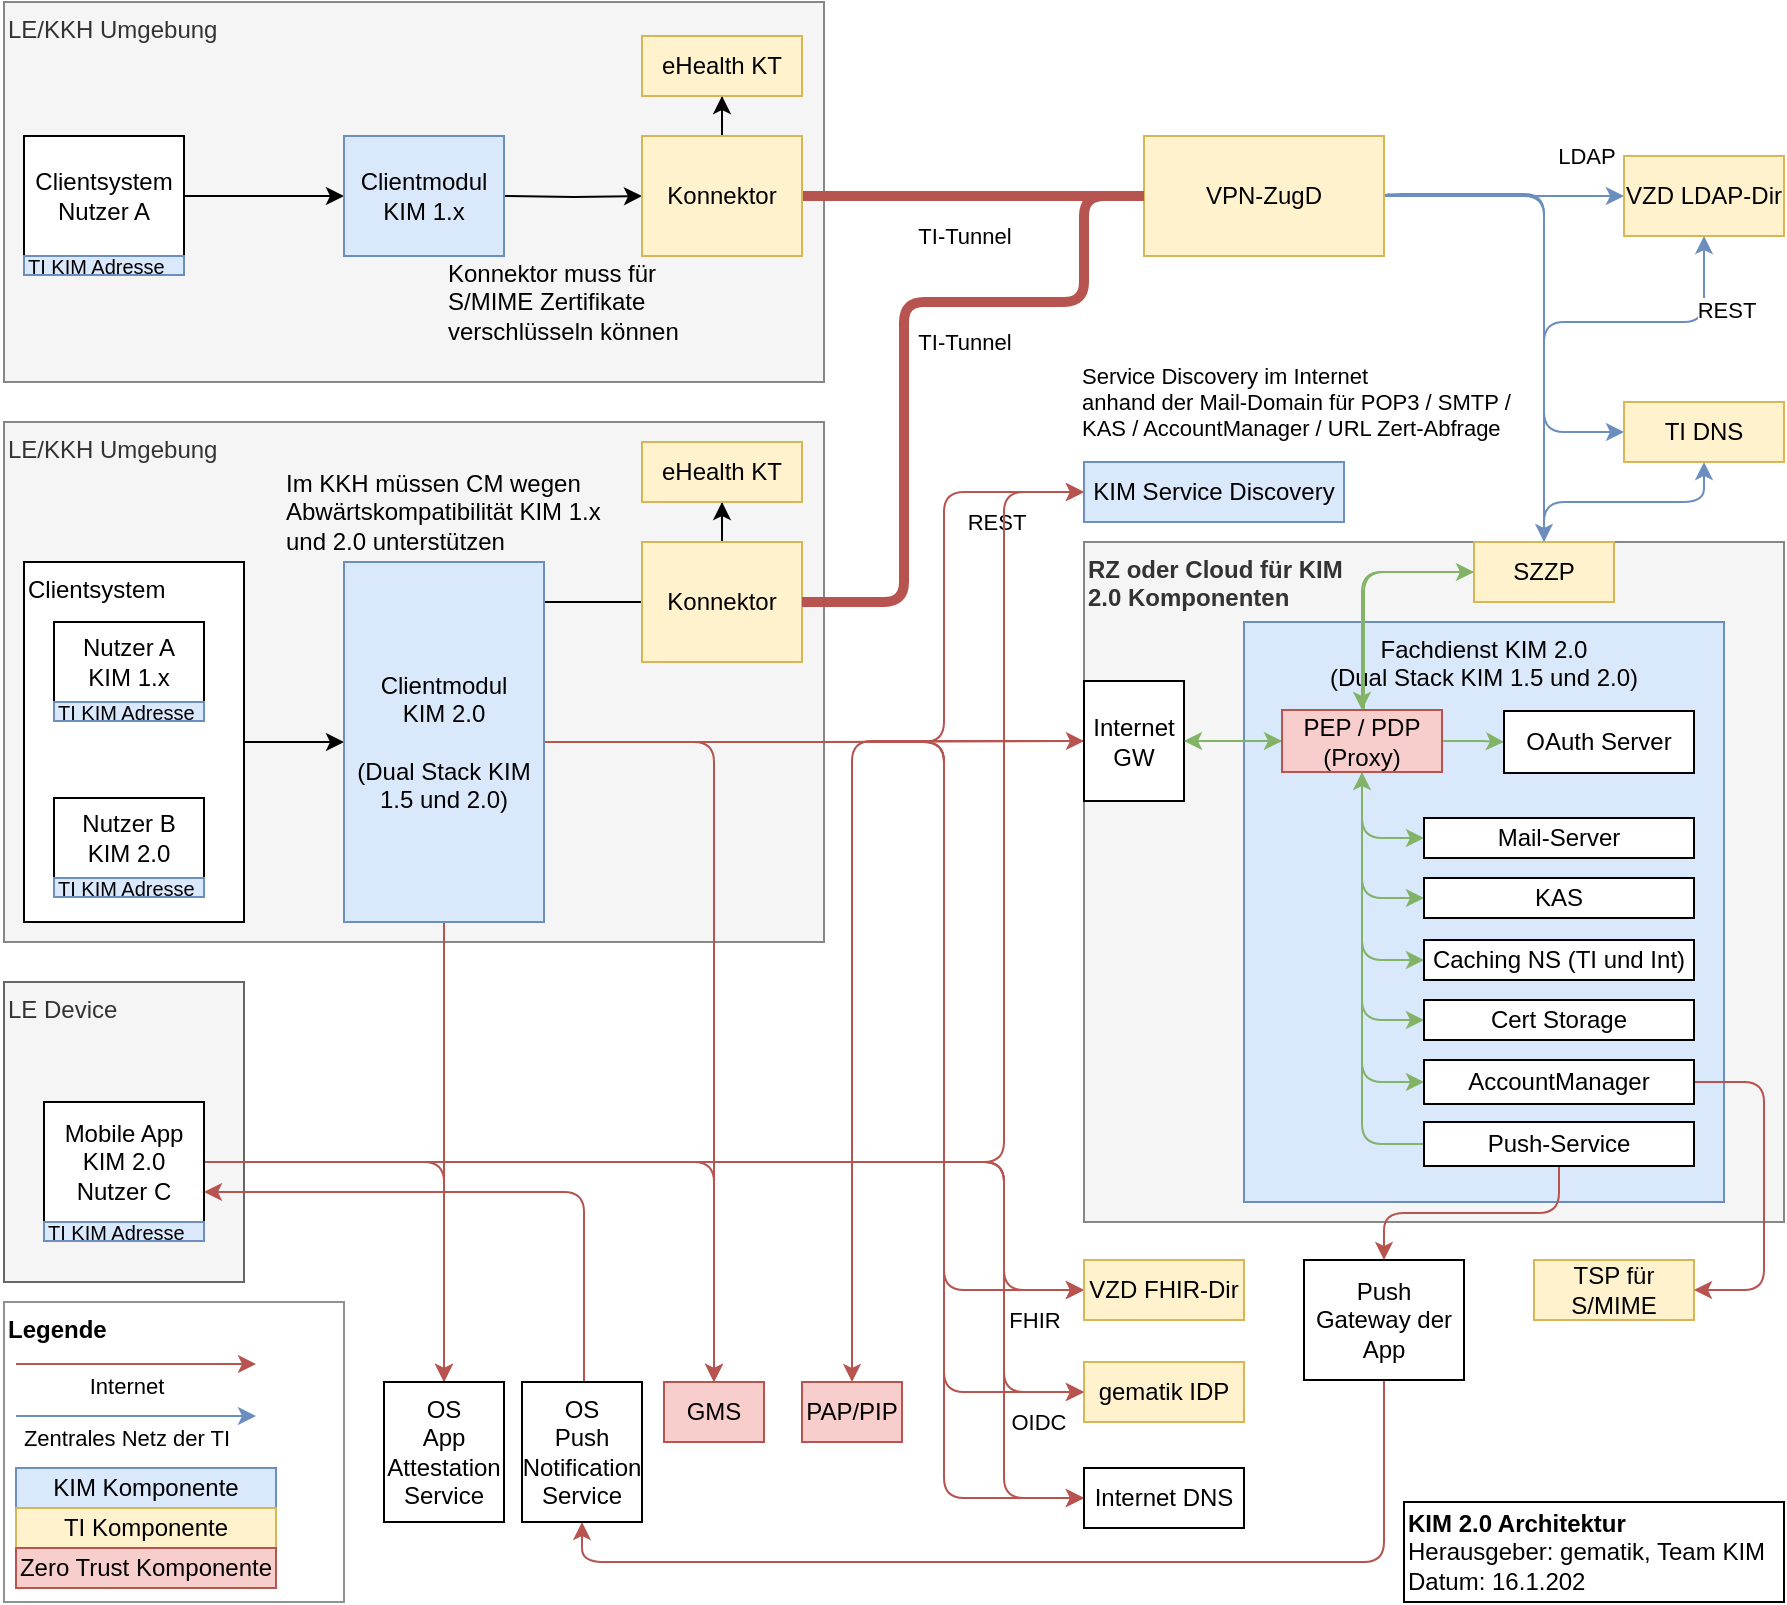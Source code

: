 <mxfile version="22.1.18" type="device">
  <diagram name="Seite-1" id="oGx9q4ryM8869vcEq-Jp">
    <mxGraphModel dx="1434" dy="746" grid="1" gridSize="10" guides="1" tooltips="1" connect="1" arrows="1" fold="1" page="1" pageScale="1" pageWidth="1169" pageHeight="827" math="0" shadow="0">
      <root>
        <mxCell id="0" />
        <mxCell id="1" parent="0" />
        <mxCell id="-eUWRqWdqUH9GwN5srD7-58" value="LE Device" style="rounded=0;whiteSpace=wrap;html=1;fillColor=#f5f5f5;align=left;verticalAlign=top;strokeColor=#666666;fontColor=#333333;" parent="1" vertex="1">
          <mxGeometry x="70" y="570" width="120" height="150" as="geometry" />
        </mxCell>
        <mxCell id="-eUWRqWdqUH9GwN5srD7-57" value="LE/KKH Umgebung" style="rounded=0;whiteSpace=wrap;html=1;fillColor=#f5f5f5;align=left;verticalAlign=top;strokeColor=#878787;fontColor=#333333;" parent="1" vertex="1">
          <mxGeometry x="70" y="290" width="410" height="260" as="geometry" />
        </mxCell>
        <mxCell id="-eUWRqWdqUH9GwN5srD7-56" value="LE/KKH Umgebung" style="rounded=0;whiteSpace=wrap;html=1;fillColor=#f5f5f5;align=left;verticalAlign=top;strokeColor=#878787;fontColor=#333333;" parent="1" vertex="1">
          <mxGeometry x="70" y="80" width="410" height="190" as="geometry" />
        </mxCell>
        <mxCell id="rFX8mtm5hQzeOM3P0BqO-22" value="&lt;b&gt;RZ oder Cloud für KIM &lt;br&gt;2.0 Komponenten&lt;/b&gt;" style="rounded=0;whiteSpace=wrap;html=1;align=left;verticalAlign=top;fillColor=#f5f5f5;fontColor=#333333;strokeColor=#878787;" parent="1" vertex="1">
          <mxGeometry x="610" y="350" width="350" height="340" as="geometry" />
        </mxCell>
        <mxCell id="rFX8mtm5hQzeOM3P0BqO-12" value="Clientsystem" style="rounded=0;whiteSpace=wrap;html=1;align=left;verticalAlign=top;" parent="1" vertex="1">
          <mxGeometry x="80" y="360" width="110" height="180" as="geometry" />
        </mxCell>
        <mxCell id="mivEJl5hZgQegL4V_eV8-25" style="edgeStyle=orthogonalEdgeStyle;rounded=0;orthogonalLoop=1;jettySize=auto;html=1;entryX=0;entryY=0.5;entryDx=0;entryDy=0;" parent="1" edge="1">
          <mxGeometry relative="1" as="geometry">
            <mxPoint x="160" y="177" as="sourcePoint" />
            <mxPoint x="240" y="177" as="targetPoint" />
          </mxGeometry>
        </mxCell>
        <mxCell id="mivEJl5hZgQegL4V_eV8-26" style="edgeStyle=orthogonalEdgeStyle;rounded=0;orthogonalLoop=1;jettySize=auto;html=1;entryX=0;entryY=0.5;entryDx=0;entryDy=0;" parent="1" target="-eUWRqWdqUH9GwN5srD7-60" edge="1">
          <mxGeometry relative="1" as="geometry">
            <mxPoint x="320" y="177" as="sourcePoint" />
            <mxPoint x="400" y="177" as="targetPoint" />
          </mxGeometry>
        </mxCell>
        <mxCell id="rFX8mtm5hQzeOM3P0BqO-17" style="edgeStyle=orthogonalEdgeStyle;rounded=1;orthogonalLoop=1;jettySize=auto;html=1;entryX=0;entryY=0.5;entryDx=0;entryDy=0;exitX=1;exitY=0.5;exitDx=0;exitDy=0;" parent="1" source="rFX8mtm5hQzeOM3P0BqO-12" target="rFX8mtm5hQzeOM3P0BqO-16" edge="1">
          <mxGeometry relative="1" as="geometry">
            <mxPoint x="230" y="470" as="targetPoint" />
          </mxGeometry>
        </mxCell>
        <mxCell id="m09ME9klhIwmor1VgFxn-13" style="edgeStyle=orthogonalEdgeStyle;rounded=1;orthogonalLoop=1;jettySize=auto;html=1;entryX=0;entryY=0.5;entryDx=0;entryDy=0;strokeWidth=1;fillColor=#f8cecc;strokeColor=#b85450;spacing=1;exitX=1;exitY=0.5;exitDx=0;exitDy=0;" parent="1" source="rFX8mtm5hQzeOM3P0BqO-16" target="m09ME9klhIwmor1VgFxn-21" edge="1">
          <mxGeometry relative="1" as="geometry">
            <mxPoint x="340" y="470" as="sourcePoint" />
            <Array as="points">
              <mxPoint x="540" y="450" />
              <mxPoint x="540" y="325" />
            </Array>
          </mxGeometry>
        </mxCell>
        <mxCell id="m09ME9klhIwmor1VgFxn-14" value="Service Discovery im Internet&lt;br&gt;anhand der Mail-Domain für POP3 / SMTP /&lt;br&gt;KAS / AccountManager / URL Zert-Abfrage" style="edgeLabel;html=1;align=left;verticalAlign=middle;resizable=0;points=[];" parent="m09ME9klhIwmor1VgFxn-13" vertex="1" connectable="0">
          <mxGeometry x="0.689" relative="1" as="geometry">
            <mxPoint x="58" y="-45" as="offset" />
          </mxGeometry>
        </mxCell>
        <mxCell id="rFX8mtm5hQzeOM3P0BqO-33" value="REST" style="edgeLabel;html=1;align=center;verticalAlign=middle;resizable=0;points=[];" parent="m09ME9klhIwmor1VgFxn-13" vertex="1" connectable="0">
          <mxGeometry x="0.775" y="3" relative="1" as="geometry">
            <mxPoint y="18" as="offset" />
          </mxGeometry>
        </mxCell>
        <mxCell id="m09ME9klhIwmor1VgFxn-10" style="edgeStyle=orthogonalEdgeStyle;rounded=1;orthogonalLoop=1;jettySize=auto;html=1;entryX=0;entryY=0.5;entryDx=0;entryDy=0;fillColor=#f8cecc;strokeColor=#b85450;" parent="1" target="-eUWRqWdqUH9GwN5srD7-15" edge="1">
          <mxGeometry relative="1" as="geometry">
            <mxPoint x="160" y="660" as="sourcePoint" />
            <mxPoint x="610" y="735" as="targetPoint" />
            <Array as="points">
              <mxPoint x="570" y="660" />
              <mxPoint x="570" y="724" />
            </Array>
          </mxGeometry>
        </mxCell>
        <mxCell id="rFX8mtm5hQzeOM3P0BqO-34" style="edgeStyle=orthogonalEdgeStyle;rounded=1;orthogonalLoop=1;jettySize=auto;html=1;entryX=0;entryY=0.5;entryDx=0;entryDy=0;fillColor=#f8cecc;strokeColor=#b85450;exitX=1;exitY=0.5;exitDx=0;exitDy=0;" parent="1" target="m09ME9klhIwmor1VgFxn-21" edge="1">
          <mxGeometry relative="1" as="geometry">
            <Array as="points">
              <mxPoint x="570" y="660" />
              <mxPoint x="570" y="325" />
            </Array>
            <mxPoint x="160" y="660" as="sourcePoint" />
          </mxGeometry>
        </mxCell>
        <mxCell id="mivEJl5hZgQegL4V_eV8-24" style="edgeStyle=orthogonalEdgeStyle;rounded=0;orthogonalLoop=1;jettySize=auto;html=1;entryX=0;entryY=0.5;entryDx=0;entryDy=0;strokeWidth=5;fillColor=#f8cecc;strokeColor=#b85450;endArrow=none;endFill=0;exitX=1;exitY=0.5;exitDx=0;exitDy=0;" parent="1" source="-eUWRqWdqUH9GwN5srD7-60" target="rFX8mtm5hQzeOM3P0BqO-1" edge="1">
          <mxGeometry relative="1" as="geometry">
            <mxPoint x="630" y="177" as="targetPoint" />
            <mxPoint x="480" y="177" as="sourcePoint" />
          </mxGeometry>
        </mxCell>
        <mxCell id="rFX8mtm5hQzeOM3P0BqO-39" value="TI-Tunnel" style="edgeLabel;html=1;align=center;verticalAlign=middle;resizable=0;points=[];" parent="mivEJl5hZgQegL4V_eV8-24" vertex="1" connectable="0">
          <mxGeometry x="-0.444" y="-1" relative="1" as="geometry">
            <mxPoint x="33" y="19" as="offset" />
          </mxGeometry>
        </mxCell>
        <mxCell id="mivEJl5hZgQegL4V_eV8-20" value="Fachdienst KIM 2.0&lt;br&gt;(Dual Stack KIM 1.5 und 2.0)" style="rounded=0;whiteSpace=wrap;html=1;align=center;verticalAlign=top;fillColor=#dae8fc;strokeColor=#6c8ebf;" parent="1" vertex="1">
          <mxGeometry x="690" y="390" width="240" height="290" as="geometry" />
        </mxCell>
        <mxCell id="m09ME9klhIwmor1VgFxn-6" style="edgeStyle=orthogonalEdgeStyle;rounded=0;orthogonalLoop=1;jettySize=auto;html=1;entryX=0;entryY=0.5;entryDx=0;entryDy=0;fillColor=#dae8fc;strokeColor=#6c8ebf;exitX=1;exitY=0.5;exitDx=0;exitDy=0;" parent="1" source="rFX8mtm5hQzeOM3P0BqO-1" edge="1">
          <mxGeometry relative="1" as="geometry">
            <mxPoint x="710" y="177" as="sourcePoint" />
            <mxPoint x="880" y="177" as="targetPoint" />
          </mxGeometry>
        </mxCell>
        <mxCell id="m09ME9klhIwmor1VgFxn-8" value="LDAP" style="edgeLabel;html=1;align=center;verticalAlign=middle;resizable=0;points=[];" parent="m09ME9klhIwmor1VgFxn-6" vertex="1" connectable="0">
          <mxGeometry x="0.761" relative="1" as="geometry">
            <mxPoint x="-5" y="-20" as="offset" />
          </mxGeometry>
        </mxCell>
        <mxCell id="m09ME9klhIwmor1VgFxn-21" value="KIM Service Discovery" style="rounded=0;whiteSpace=wrap;html=1;fillColor=#dae8fc;strokeColor=#6c8ebf;" parent="1" vertex="1">
          <mxGeometry x="610" y="310" width="130" height="30" as="geometry" />
        </mxCell>
        <mxCell id="-eUWRqWdqUH9GwN5srD7-45" style="edgeStyle=orthogonalEdgeStyle;rounded=1;orthogonalLoop=1;jettySize=auto;html=1;entryX=0;entryY=0.5;entryDx=0;entryDy=0;fillColor=#dae8fc;strokeColor=#6c8ebf;exitX=1;exitY=0.5;exitDx=0;exitDy=0;" parent="1" source="rFX8mtm5hQzeOM3P0BqO-1" target="-eUWRqWdqUH9GwN5srD7-32" edge="1">
          <mxGeometry relative="1" as="geometry">
            <Array as="points">
              <mxPoint x="760" y="176" />
              <mxPoint x="840" y="176" />
              <mxPoint x="840" y="295" />
            </Array>
          </mxGeometry>
        </mxCell>
        <mxCell id="-eUWRqWdqUH9GwN5srD7-47" style="edgeStyle=orthogonalEdgeStyle;rounded=1;orthogonalLoop=1;jettySize=auto;html=1;entryX=0.5;entryY=0;entryDx=0;entryDy=0;fillColor=#dae8fc;strokeColor=#6c8ebf;exitX=1.02;exitY=0.48;exitDx=0;exitDy=0;exitPerimeter=0;" parent="1" source="rFX8mtm5hQzeOM3P0BqO-1" target="rFX8mtm5hQzeOM3P0BqO-23" edge="1">
          <mxGeometry relative="1" as="geometry">
            <Array as="points">
              <mxPoint x="762" y="177" />
              <mxPoint x="840" y="177" />
            </Array>
          </mxGeometry>
        </mxCell>
        <mxCell id="rFX8mtm5hQzeOM3P0BqO-1" value="VPN-ZugD" style="rounded=0;whiteSpace=wrap;html=1;fillColor=#fff2cc;strokeColor=#d6b656;" parent="1" vertex="1">
          <mxGeometry x="640" y="147" width="120" height="60" as="geometry" />
        </mxCell>
        <mxCell id="rFX8mtm5hQzeOM3P0BqO-2" value="Im KKH müssen CM wegen Abwärtskompatibilität KIM 1.x und 2.0&amp;nbsp;unterstützen" style="text;html=1;strokeColor=none;fillColor=none;align=left;verticalAlign=middle;whiteSpace=wrap;rounded=0;" parent="1" vertex="1">
          <mxGeometry x="209" y="320" width="180" height="30" as="geometry" />
        </mxCell>
        <mxCell id="rFX8mtm5hQzeOM3P0BqO-5" value="Konnektor muss für&lt;br&gt;S/MIME Zertifikate verschlüsseln können" style="text;html=1;strokeColor=none;fillColor=none;align=left;verticalAlign=middle;whiteSpace=wrap;rounded=0;" parent="1" vertex="1">
          <mxGeometry x="290" y="210" width="120" height="40" as="geometry" />
        </mxCell>
        <mxCell id="rFX8mtm5hQzeOM3P0BqO-8" style="edgeStyle=orthogonalEdgeStyle;rounded=0;orthogonalLoop=1;jettySize=auto;html=1;entryX=0;entryY=0.5;entryDx=0;entryDy=0;" parent="1" edge="1">
          <mxGeometry relative="1" as="geometry">
            <mxPoint x="320" y="380" as="sourcePoint" />
            <mxPoint x="400" y="380" as="targetPoint" />
          </mxGeometry>
        </mxCell>
        <mxCell id="dBSqW-nUZNY3NmuCGNXq-13" style="edgeStyle=orthogonalEdgeStyle;rounded=0;orthogonalLoop=1;jettySize=auto;html=1;entryX=0;entryY=0.5;entryDx=0;entryDy=0;fillColor=#f8cecc;strokeColor=#b85450;" parent="1" source="rFX8mtm5hQzeOM3P0BqO-16" target="rFX8mtm5hQzeOM3P0BqO-26" edge="1">
          <mxGeometry relative="1" as="geometry" />
        </mxCell>
        <mxCell id="dBSqW-nUZNY3NmuCGNXq-36" style="edgeStyle=orthogonalEdgeStyle;rounded=1;orthogonalLoop=1;jettySize=auto;html=1;entryX=0.5;entryY=0;entryDx=0;entryDy=0;fillColor=#f8cecc;strokeColor=#b85450;" parent="1" source="rFX8mtm5hQzeOM3P0BqO-16" target="dBSqW-nUZNY3NmuCGNXq-25" edge="1">
          <mxGeometry relative="1" as="geometry" />
        </mxCell>
        <mxCell id="dBSqW-nUZNY3NmuCGNXq-40" style="edgeStyle=orthogonalEdgeStyle;rounded=1;orthogonalLoop=1;jettySize=auto;html=1;entryX=0.5;entryY=0;entryDx=0;entryDy=0;fillColor=#f8cecc;strokeColor=#b85450;exitX=1;exitY=0.5;exitDx=0;exitDy=0;" parent="1" source="rFX8mtm5hQzeOM3P0BqO-16" target="-eUWRqWdqUH9GwN5srD7-26" edge="1">
          <mxGeometry relative="1" as="geometry">
            <Array as="points">
              <mxPoint x="425" y="450" />
            </Array>
          </mxGeometry>
        </mxCell>
        <mxCell id="dBSqW-nUZNY3NmuCGNXq-42" style="edgeStyle=orthogonalEdgeStyle;rounded=1;orthogonalLoop=1;jettySize=auto;html=1;entryX=0;entryY=0.5;entryDx=0;entryDy=0;fillColor=#f8cecc;strokeColor=#b85450;exitX=1;exitY=0.5;exitDx=0;exitDy=0;" parent="1" source="rFX8mtm5hQzeOM3P0BqO-16" target="-eUWRqWdqUH9GwN5srD7-15" edge="1">
          <mxGeometry relative="1" as="geometry">
            <Array as="points">
              <mxPoint x="540" y="450" />
              <mxPoint x="540" y="724" />
            </Array>
          </mxGeometry>
        </mxCell>
        <mxCell id="dBSqW-nUZNY3NmuCGNXq-66" value="FHIR" style="edgeLabel;html=1;align=center;verticalAlign=middle;resizable=0;points=[];" parent="dBSqW-nUZNY3NmuCGNXq-42" vertex="1" connectable="0">
          <mxGeometry x="0.908" y="-2" relative="1" as="geometry">
            <mxPoint y="13" as="offset" />
          </mxGeometry>
        </mxCell>
        <mxCell id="dBSqW-nUZNY3NmuCGNXq-45" style="edgeStyle=orthogonalEdgeStyle;rounded=1;orthogonalLoop=1;jettySize=auto;html=1;entryX=0;entryY=0.5;entryDx=0;entryDy=0;fillColor=#f8cecc;strokeColor=#b85450;exitX=1;exitY=0.5;exitDx=0;exitDy=0;" parent="1" source="rFX8mtm5hQzeOM3P0BqO-16" target="-eUWRqWdqUH9GwN5srD7-33" edge="1">
          <mxGeometry relative="1" as="geometry">
            <Array as="points">
              <mxPoint x="540" y="450" />
              <mxPoint x="540" y="828" />
            </Array>
          </mxGeometry>
        </mxCell>
        <mxCell id="dBSqW-nUZNY3NmuCGNXq-64" style="edgeStyle=orthogonalEdgeStyle;rounded=1;orthogonalLoop=1;jettySize=auto;html=1;entryX=0;entryY=0.5;entryDx=0;entryDy=0;fillColor=#f8cecc;strokeColor=#b85450;" parent="1" source="rFX8mtm5hQzeOM3P0BqO-16" target="-eUWRqWdqUH9GwN5srD7-31" edge="1">
          <mxGeometry relative="1" as="geometry">
            <Array as="points">
              <mxPoint x="540" y="450" />
              <mxPoint x="540" y="775" />
            </Array>
          </mxGeometry>
        </mxCell>
        <mxCell id="rFX8mtm5hQzeOM3P0BqO-16" value="Clientmodul&lt;br style=&quot;border-color: var(--border-color);&quot;&gt;KIM 2.0&lt;br&gt;&lt;br&gt;(Dual Stack KIM 1.5 und 2.0)" style="rounded=0;whiteSpace=wrap;html=1;fillColor=#dae8fc;strokeColor=#6c8ebf;" parent="1" vertex="1">
          <mxGeometry x="240" y="360" width="100" height="180" as="geometry" />
        </mxCell>
        <mxCell id="-eUWRqWdqUH9GwN5srD7-24" style="edgeStyle=orthogonalEdgeStyle;rounded=1;orthogonalLoop=1;jettySize=auto;html=1;entryX=0.5;entryY=1;entryDx=0;entryDy=0;fillColor=#dae8fc;strokeColor=#6c8ebf;exitX=0.5;exitY=0;exitDx=0;exitDy=0;" parent="1" source="rFX8mtm5hQzeOM3P0BqO-23" target="-eUWRqWdqUH9GwN5srD7-17" edge="1">
          <mxGeometry relative="1" as="geometry">
            <Array as="points">
              <mxPoint x="840" y="240" />
              <mxPoint x="920" y="240" />
            </Array>
          </mxGeometry>
        </mxCell>
        <mxCell id="-eUWRqWdqUH9GwN5srD7-25" value="REST" style="edgeLabel;html=1;align=center;verticalAlign=middle;resizable=0;points=[];" parent="-eUWRqWdqUH9GwN5srD7-24" vertex="1" connectable="0">
          <mxGeometry x="0.589" y="-4" relative="1" as="geometry">
            <mxPoint x="16" y="-10" as="offset" />
          </mxGeometry>
        </mxCell>
        <mxCell id="-eUWRqWdqUH9GwN5srD7-46" style="edgeStyle=orthogonalEdgeStyle;rounded=1;orthogonalLoop=1;jettySize=auto;html=1;fillColor=#dae8fc;strokeColor=#6c8ebf;" parent="1" source="rFX8mtm5hQzeOM3P0BqO-23" target="-eUWRqWdqUH9GwN5srD7-32" edge="1">
          <mxGeometry relative="1" as="geometry">
            <Array as="points">
              <mxPoint x="840" y="330" />
              <mxPoint x="920" y="330" />
            </Array>
          </mxGeometry>
        </mxCell>
        <mxCell id="dBSqW-nUZNY3NmuCGNXq-55" style="edgeStyle=orthogonalEdgeStyle;rounded=1;orthogonalLoop=1;jettySize=auto;html=1;entryX=0.5;entryY=0;entryDx=0;entryDy=0;fillColor=#d5e8d4;strokeColor=#82b366;" parent="1" source="rFX8mtm5hQzeOM3P0BqO-23" target="rFX8mtm5hQzeOM3P0BqO-35" edge="1">
          <mxGeometry relative="1" as="geometry" />
        </mxCell>
        <mxCell id="rFX8mtm5hQzeOM3P0BqO-23" value="SZZP" style="rounded=0;whiteSpace=wrap;html=1;fillColor=#fff2cc;strokeColor=#d6b656;" parent="1" vertex="1">
          <mxGeometry x="805" y="350" width="70" height="30" as="geometry" />
        </mxCell>
        <mxCell id="dBSqW-nUZNY3NmuCGNXq-33" style="edgeStyle=orthogonalEdgeStyle;rounded=1;orthogonalLoop=1;jettySize=auto;html=1;entryX=0.5;entryY=0;entryDx=0;entryDy=0;fillColor=#f8cecc;strokeColor=#b85450;" parent="1" source="rFX8mtm5hQzeOM3P0BqO-26" target="dBSqW-nUZNY3NmuCGNXq-2" edge="1">
          <mxGeometry relative="1" as="geometry" />
        </mxCell>
        <mxCell id="dBSqW-nUZNY3NmuCGNXq-35" style="edgeStyle=orthogonalEdgeStyle;rounded=1;orthogonalLoop=1;jettySize=auto;html=1;entryX=0;entryY=0.5;entryDx=0;entryDy=0;fillColor=#d5e8d4;strokeColor=#82b366;" parent="1" source="rFX8mtm5hQzeOM3P0BqO-26" target="rFX8mtm5hQzeOM3P0BqO-35" edge="1">
          <mxGeometry relative="1" as="geometry" />
        </mxCell>
        <mxCell id="rFX8mtm5hQzeOM3P0BqO-26" value="Internet&lt;br&gt;GW" style="rounded=0;whiteSpace=wrap;html=1;" parent="1" vertex="1">
          <mxGeometry x="610" y="419.5" width="50" height="60" as="geometry" />
        </mxCell>
        <mxCell id="dBSqW-nUZNY3NmuCGNXq-17" style="edgeStyle=orthogonalEdgeStyle;rounded=0;orthogonalLoop=1;jettySize=auto;html=1;entryX=0;entryY=0.5;entryDx=0;entryDy=0;fillColor=#d5e8d4;strokeColor=#82b366;" parent="1" source="rFX8mtm5hQzeOM3P0BqO-35" target="dBSqW-nUZNY3NmuCGNXq-12" edge="1">
          <mxGeometry relative="1" as="geometry" />
        </mxCell>
        <mxCell id="dBSqW-nUZNY3NmuCGNXq-18" style="edgeStyle=orthogonalEdgeStyle;rounded=1;orthogonalLoop=1;jettySize=auto;html=1;entryX=0;entryY=0.5;entryDx=0;entryDy=0;fillColor=#d5e8d4;strokeColor=#82b366;" parent="1" source="rFX8mtm5hQzeOM3P0BqO-35" target="-eUWRqWdqUH9GwN5srD7-4" edge="1">
          <mxGeometry relative="1" as="geometry" />
        </mxCell>
        <mxCell id="dBSqW-nUZNY3NmuCGNXq-34" style="edgeStyle=orthogonalEdgeStyle;rounded=1;orthogonalLoop=1;jettySize=auto;html=1;entryX=1;entryY=0.5;entryDx=0;entryDy=0;fillColor=#d5e8d4;strokeColor=#82b366;" parent="1" source="rFX8mtm5hQzeOM3P0BqO-35" target="rFX8mtm5hQzeOM3P0BqO-26" edge="1">
          <mxGeometry relative="1" as="geometry" />
        </mxCell>
        <mxCell id="dBSqW-nUZNY3NmuCGNXq-56" style="edgeStyle=orthogonalEdgeStyle;rounded=1;orthogonalLoop=1;jettySize=auto;html=1;entryX=0;entryY=0.5;entryDx=0;entryDy=0;fillColor=#d5e8d4;strokeColor=#82b366;" parent="1" source="rFX8mtm5hQzeOM3P0BqO-35" target="rFX8mtm5hQzeOM3P0BqO-23" edge="1">
          <mxGeometry relative="1" as="geometry">
            <Array as="points">
              <mxPoint x="750" y="365" />
            </Array>
          </mxGeometry>
        </mxCell>
        <mxCell id="dBSqW-nUZNY3NmuCGNXq-59" style="edgeStyle=orthogonalEdgeStyle;rounded=1;orthogonalLoop=1;jettySize=auto;html=1;entryX=0;entryY=0.5;entryDx=0;entryDy=0;fillColor=#d5e8d4;strokeColor=#82b366;" parent="1" source="rFX8mtm5hQzeOM3P0BqO-35" target="dBSqW-nUZNY3NmuCGNXq-57" edge="1">
          <mxGeometry relative="1" as="geometry" />
        </mxCell>
        <mxCell id="dBSqW-nUZNY3NmuCGNXq-60" style="edgeStyle=orthogonalEdgeStyle;rounded=1;orthogonalLoop=1;jettySize=auto;html=1;entryX=0;entryY=0.5;entryDx=0;entryDy=0;fillColor=#d5e8d4;strokeColor=#82b366;" parent="1" source="rFX8mtm5hQzeOM3P0BqO-35" target="dBSqW-nUZNY3NmuCGNXq-15" edge="1">
          <mxGeometry relative="1" as="geometry" />
        </mxCell>
        <mxCell id="dBSqW-nUZNY3NmuCGNXq-61" style="edgeStyle=orthogonalEdgeStyle;rounded=1;orthogonalLoop=1;jettySize=auto;html=1;entryX=0;entryY=0.5;entryDx=0;entryDy=0;fillColor=#d5e8d4;strokeColor=#82b366;" parent="1" source="rFX8mtm5hQzeOM3P0BqO-35" target="-eUWRqWdqUH9GwN5srD7-1" edge="1">
          <mxGeometry relative="1" as="geometry" />
        </mxCell>
        <mxCell id="dBSqW-nUZNY3NmuCGNXq-62" style="edgeStyle=orthogonalEdgeStyle;rounded=1;orthogonalLoop=1;jettySize=auto;html=1;entryX=0;entryY=0.5;entryDx=0;entryDy=0;fillColor=#d5e8d4;strokeColor=#82b366;" parent="1" source="rFX8mtm5hQzeOM3P0BqO-35" target="-eUWRqWdqUH9GwN5srD7-14" edge="1">
          <mxGeometry relative="1" as="geometry" />
        </mxCell>
        <mxCell id="rFX8mtm5hQzeOM3P0BqO-35" value="PEP / PDP&lt;br&gt;(Proxy)" style="rounded=0;whiteSpace=wrap;html=1;fillColor=#f8cecc;strokeColor=#b85450;" parent="1" vertex="1">
          <mxGeometry x="709" y="434" width="80" height="31" as="geometry" />
        </mxCell>
        <mxCell id="-eUWRqWdqUH9GwN5srD7-15" value="VZD FHIR-Dir" style="whiteSpace=wrap;html=1;fillColor=#fff2cc;strokeColor=#d6b656;" parent="1" vertex="1">
          <mxGeometry x="610" y="709" width="80" height="30" as="geometry" />
        </mxCell>
        <mxCell id="-eUWRqWdqUH9GwN5srD7-17" value="VZD LDAP-Dir" style="whiteSpace=wrap;html=1;fillColor=#fff2cc;strokeColor=#d6b656;" parent="1" vertex="1">
          <mxGeometry x="880" y="157" width="80" height="40" as="geometry" />
        </mxCell>
        <mxCell id="-eUWRqWdqUH9GwN5srD7-31" value="gematik IDP" style="whiteSpace=wrap;html=1;fillColor=#fff2cc;strokeColor=#d6b656;" parent="1" vertex="1">
          <mxGeometry x="610" y="760" width="80" height="30" as="geometry" />
        </mxCell>
        <mxCell id="-eUWRqWdqUH9GwN5srD7-32" value="TI DNS" style="whiteSpace=wrap;html=1;fillColor=#fff2cc;strokeColor=#d6b656;" parent="1" vertex="1">
          <mxGeometry x="880" y="280" width="80" height="30" as="geometry" />
        </mxCell>
        <mxCell id="-eUWRqWdqUH9GwN5srD7-33" value="Internet DNS" style="whiteSpace=wrap;html=1;" parent="1" vertex="1">
          <mxGeometry x="610" y="813" width="80" height="30" as="geometry" />
        </mxCell>
        <mxCell id="-eUWRqWdqUH9GwN5srD7-34" value="TSP für&lt;br&gt;S/MIME" style="whiteSpace=wrap;html=1;fillColor=#fff2cc;strokeColor=#d6b656;" parent="1" vertex="1">
          <mxGeometry x="835" y="709" width="80" height="30" as="geometry" />
        </mxCell>
        <mxCell id="-eUWRqWdqUH9GwN5srD7-59" value="&lt;font style=&quot;font-size: 12px;&quot;&gt;&lt;b&gt;KIM 2.0 Architektur&lt;/b&gt;&lt;br&gt;Herausgeber: gematik, Team KIM&lt;br&gt;Datum: 16.1.202&lt;/font&gt;" style="rounded=0;whiteSpace=wrap;html=1;align=left;" parent="1" vertex="1">
          <mxGeometry x="770" y="830" width="190" height="50" as="geometry" />
        </mxCell>
        <mxCell id="-eUWRqWdqUH9GwN5srD7-65" style="edgeStyle=orthogonalEdgeStyle;rounded=0;orthogonalLoop=1;jettySize=auto;html=1;entryX=0.5;entryY=1;entryDx=0;entryDy=0;" parent="1" source="-eUWRqWdqUH9GwN5srD7-60" target="-eUWRqWdqUH9GwN5srD7-62" edge="1">
          <mxGeometry relative="1" as="geometry" />
        </mxCell>
        <mxCell id="-eUWRqWdqUH9GwN5srD7-60" value="Konnektor" style="rounded=0;whiteSpace=wrap;html=1;fillColor=#fff2cc;strokeColor=#d6b656;" parent="1" vertex="1">
          <mxGeometry x="389" y="147" width="80" height="60" as="geometry" />
        </mxCell>
        <mxCell id="-eUWRqWdqUH9GwN5srD7-66" style="edgeStyle=orthogonalEdgeStyle;rounded=0;orthogonalLoop=1;jettySize=auto;html=1;entryX=0.5;entryY=1;entryDx=0;entryDy=0;" parent="1" source="-eUWRqWdqUH9GwN5srD7-61" target="-eUWRqWdqUH9GwN5srD7-63" edge="1">
          <mxGeometry relative="1" as="geometry" />
        </mxCell>
        <mxCell id="-eUWRqWdqUH9GwN5srD7-61" value="Konnektor" style="rounded=0;whiteSpace=wrap;html=1;fillColor=#fff2cc;strokeColor=#d6b656;" parent="1" vertex="1">
          <mxGeometry x="389" y="350" width="80" height="60" as="geometry" />
        </mxCell>
        <mxCell id="-eUWRqWdqUH9GwN5srD7-62" value="eHealth KT" style="rounded=0;whiteSpace=wrap;html=1;fillColor=#fff2cc;strokeColor=#d6b656;" parent="1" vertex="1">
          <mxGeometry x="389" y="97" width="80" height="30" as="geometry" />
        </mxCell>
        <mxCell id="-eUWRqWdqUH9GwN5srD7-63" value="eHealth KT" style="rounded=0;whiteSpace=wrap;html=1;fillColor=#fff2cc;strokeColor=#d6b656;" parent="1" vertex="1">
          <mxGeometry x="389" y="300" width="80" height="30" as="geometry" />
        </mxCell>
        <mxCell id="rFX8mtm5hQzeOM3P0BqO-15" style="edgeStyle=orthogonalEdgeStyle;rounded=1;orthogonalLoop=1;jettySize=auto;html=1;entryX=0;entryY=0.5;entryDx=0;entryDy=0;exitX=1;exitY=0.5;exitDx=0;exitDy=0;strokeWidth=5;fillColor=#f8cecc;strokeColor=#b85450;endArrow=none;endFill=0;" parent="1" source="-eUWRqWdqUH9GwN5srD7-61" target="rFX8mtm5hQzeOM3P0BqO-1" edge="1">
          <mxGeometry relative="1" as="geometry">
            <Array as="points">
              <mxPoint x="520" y="380" />
              <mxPoint x="520" y="230" />
              <mxPoint x="610" y="230" />
              <mxPoint x="610" y="177" />
            </Array>
            <mxPoint x="440" y="340" as="sourcePoint" />
          </mxGeometry>
        </mxCell>
        <mxCell id="rFX8mtm5hQzeOM3P0BqO-38" value="TI-Tunnel" style="edgeLabel;html=1;align=center;verticalAlign=middle;resizable=0;points=[];" parent="rFX8mtm5hQzeOM3P0BqO-15" vertex="1" connectable="0">
          <mxGeometry x="-0.129" y="2" relative="1" as="geometry">
            <mxPoint x="32" y="-18" as="offset" />
          </mxGeometry>
        </mxCell>
        <mxCell id="-eUWRqWdqUH9GwN5srD7-67" value="&lt;div style=&quot;&quot;&gt;&lt;span style=&quot;background-color: initial;&quot;&gt;&lt;b&gt;Legende&lt;/b&gt;&lt;/span&gt;&lt;/div&gt;" style="rounded=0;whiteSpace=wrap;html=1;align=left;verticalAlign=top;strokeColor=#919191;" parent="1" vertex="1">
          <mxGeometry x="70" y="730" width="170" height="150" as="geometry" />
        </mxCell>
        <mxCell id="-eUWRqWdqUH9GwN5srD7-68" value="KIM Komponente" style="rounded=0;whiteSpace=wrap;html=1;fillColor=#dae8fc;strokeColor=#6c8ebf;" parent="1" vertex="1">
          <mxGeometry x="76" y="813" width="130" height="20" as="geometry" />
        </mxCell>
        <mxCell id="-eUWRqWdqUH9GwN5srD7-69" value="TI Komponente" style="rounded=0;whiteSpace=wrap;html=1;fillColor=#fff2cc;strokeColor=#d6b656;" parent="1" vertex="1">
          <mxGeometry x="76" y="833" width="130" height="20" as="geometry" />
        </mxCell>
        <mxCell id="-eUWRqWdqUH9GwN5srD7-70" value="Zero Trust Komponente" style="rounded=0;whiteSpace=wrap;html=1;fillColor=#f8cecc;strokeColor=#b85450;" parent="1" vertex="1">
          <mxGeometry x="76" y="853" width="130" height="20" as="geometry" />
        </mxCell>
        <mxCell id="-eUWRqWdqUH9GwN5srD7-72" value="Clientmodul&lt;br style=&quot;border-color: var(--border-color);&quot;&gt;KIM 1.x" style="rounded=0;whiteSpace=wrap;html=1;fillColor=#dae8fc;strokeColor=#6c8ebf;" parent="1" vertex="1">
          <mxGeometry x="240" y="147" width="80" height="60" as="geometry" />
        </mxCell>
        <mxCell id="dBSqW-nUZNY3NmuCGNXq-26" style="edgeStyle=orthogonalEdgeStyle;rounded=1;orthogonalLoop=1;jettySize=auto;html=1;fillColor=#f8cecc;strokeColor=#b85450;" parent="1" source="-eUWRqWdqUH9GwN5srD7-73" target="dBSqW-nUZNY3NmuCGNXq-25" edge="1">
          <mxGeometry relative="1" as="geometry" />
        </mxCell>
        <mxCell id="dBSqW-nUZNY3NmuCGNXq-41" style="edgeStyle=orthogonalEdgeStyle;rounded=1;orthogonalLoop=1;jettySize=auto;html=1;entryX=0.5;entryY=0;entryDx=0;entryDy=0;fillColor=#f8cecc;strokeColor=#b85450;" parent="1" source="-eUWRqWdqUH9GwN5srD7-73" target="-eUWRqWdqUH9GwN5srD7-26" edge="1">
          <mxGeometry relative="1" as="geometry" />
        </mxCell>
        <mxCell id="dBSqW-nUZNY3NmuCGNXq-48" style="edgeStyle=orthogonalEdgeStyle;rounded=1;orthogonalLoop=1;jettySize=auto;html=1;entryX=0;entryY=0.5;entryDx=0;entryDy=0;fillColor=#f8cecc;strokeColor=#b85450;" parent="1" source="-eUWRqWdqUH9GwN5srD7-73" target="-eUWRqWdqUH9GwN5srD7-33" edge="1">
          <mxGeometry relative="1" as="geometry">
            <Array as="points">
              <mxPoint x="570" y="660" />
              <mxPoint x="570" y="828" />
            </Array>
          </mxGeometry>
        </mxCell>
        <mxCell id="dBSqW-nUZNY3NmuCGNXq-65" style="edgeStyle=orthogonalEdgeStyle;rounded=1;orthogonalLoop=1;jettySize=auto;html=1;entryX=0;entryY=0.5;entryDx=0;entryDy=0;fillColor=#f8cecc;strokeColor=#b85450;" parent="1" source="-eUWRqWdqUH9GwN5srD7-73" target="-eUWRqWdqUH9GwN5srD7-31" edge="1">
          <mxGeometry relative="1" as="geometry">
            <Array as="points">
              <mxPoint x="570" y="660" />
              <mxPoint x="570" y="775" />
            </Array>
          </mxGeometry>
        </mxCell>
        <mxCell id="dBSqW-nUZNY3NmuCGNXq-68" value="OIDC" style="edgeLabel;html=1;align=center;verticalAlign=middle;resizable=0;points=[];" parent="dBSqW-nUZNY3NmuCGNXq-65" vertex="1" connectable="0">
          <mxGeometry x="0.927" relative="1" as="geometry">
            <mxPoint x="-3" y="15" as="offset" />
          </mxGeometry>
        </mxCell>
        <mxCell id="-eUWRqWdqUH9GwN5srD7-73" value="Mobile App&lt;br style=&quot;border-color: var(--border-color);&quot;&gt;KIM 2.0&lt;br style=&quot;border-color: var(--border-color);&quot;&gt;Nutzer C" style="rounded=0;whiteSpace=wrap;html=1;" parent="1" vertex="1">
          <mxGeometry x="90" y="630" width="80" height="60" as="geometry" />
        </mxCell>
        <mxCell id="-eUWRqWdqUH9GwN5srD7-74" value="Clientsystem&lt;br style=&quot;border-color: var(--border-color);&quot;&gt;Nutzer A" style="rounded=0;whiteSpace=wrap;html=1;" parent="1" vertex="1">
          <mxGeometry x="80" y="147" width="80" height="60" as="geometry" />
        </mxCell>
        <mxCell id="-eUWRqWdqUH9GwN5srD7-75" value="" style="endArrow=classic;html=1;rounded=0;fillColor=#f8cecc;strokeColor=#b85450;" parent="1" edge="1">
          <mxGeometry width="50" height="50" relative="1" as="geometry">
            <mxPoint x="76" y="761" as="sourcePoint" />
            <mxPoint x="196" y="761" as="targetPoint" />
          </mxGeometry>
        </mxCell>
        <mxCell id="-eUWRqWdqUH9GwN5srD7-76" value="Internet" style="edgeLabel;html=1;align=center;verticalAlign=middle;resizable=0;points=[];" parent="-eUWRqWdqUH9GwN5srD7-75" vertex="1" connectable="0">
          <mxGeometry x="-0.401" y="1" relative="1" as="geometry">
            <mxPoint x="19" y="12" as="offset" />
          </mxGeometry>
        </mxCell>
        <mxCell id="-eUWRqWdqUH9GwN5srD7-77" value="" style="endArrow=classic;html=1;rounded=0;fillColor=#dae8fc;strokeColor=#6c8ebf;" parent="1" edge="1">
          <mxGeometry width="50" height="50" relative="1" as="geometry">
            <mxPoint x="76" y="787" as="sourcePoint" />
            <mxPoint x="196" y="787" as="targetPoint" />
          </mxGeometry>
        </mxCell>
        <mxCell id="-eUWRqWdqUH9GwN5srD7-78" value="Zentrales Netz der TI" style="edgeLabel;html=1;align=center;verticalAlign=middle;resizable=0;points=[];" parent="-eUWRqWdqUH9GwN5srD7-77" vertex="1" connectable="0">
          <mxGeometry x="-0.401" y="1" relative="1" as="geometry">
            <mxPoint x="19" y="12" as="offset" />
          </mxGeometry>
        </mxCell>
        <mxCell id="dBSqW-nUZNY3NmuCGNXq-12" value="OAuth Server" style="rounded=0;whiteSpace=wrap;html=1;" parent="1" vertex="1">
          <mxGeometry x="820" y="434.5" width="95" height="31" as="geometry" />
        </mxCell>
        <mxCell id="dBSqW-nUZNY3NmuCGNXq-25" value="OS&lt;br&gt;App&lt;br&gt;Attestation Service" style="whiteSpace=wrap;html=1;" parent="1" vertex="1">
          <mxGeometry x="260" y="770" width="60" height="70" as="geometry" />
        </mxCell>
        <mxCell id="dBSqW-nUZNY3NmuCGNXq-2" value="PAP/PIP" style="whiteSpace=wrap;html=1;fillColor=#f8cecc;strokeColor=#b85450;" parent="1" vertex="1">
          <mxGeometry x="469" y="770" width="50" height="30" as="geometry" />
        </mxCell>
        <mxCell id="-eUWRqWdqUH9GwN5srD7-26" value="GMS" style="whiteSpace=wrap;html=1;fillColor=#f8cecc;strokeColor=#b85450;" parent="1" vertex="1">
          <mxGeometry x="400" y="770" width="50" height="30" as="geometry" />
        </mxCell>
        <mxCell id="dBSqW-nUZNY3NmuCGNXq-51" value="Nutzer A&lt;br style=&quot;border-color: var(--border-color);&quot;&gt;KIM 1.x" style="rounded=0;whiteSpace=wrap;html=1;" parent="1" vertex="1">
          <mxGeometry x="95" y="390" width="75" height="40" as="geometry" />
        </mxCell>
        <mxCell id="dBSqW-nUZNY3NmuCGNXq-52" value="Nutzer B&lt;br style=&quot;border-color: var(--border-color);&quot;&gt;KIM 2.0" style="rounded=0;whiteSpace=wrap;html=1;" parent="1" vertex="1">
          <mxGeometry x="95" y="478" width="75" height="40" as="geometry" />
        </mxCell>
        <mxCell id="-eUWRqWdqUH9GwN5srD7-1" value="Cert Storage" style="rounded=0;whiteSpace=wrap;html=1;" parent="1" vertex="1">
          <mxGeometry x="780" y="579" width="135" height="20" as="geometry" />
        </mxCell>
        <mxCell id="-eUWRqWdqUH9GwN5srD7-4" value="Mail-Server" style="rounded=0;whiteSpace=wrap;html=1;" parent="1" vertex="1">
          <mxGeometry x="780" y="488" width="135" height="20" as="geometry" />
        </mxCell>
        <mxCell id="_YToFg9XoBP7hvk7RpTx-2" style="edgeStyle=orthogonalEdgeStyle;rounded=1;orthogonalLoop=1;jettySize=auto;html=1;entryX=1;entryY=0.5;entryDx=0;entryDy=0;fillColor=#f8cecc;strokeColor=#b85450;curved=0;" edge="1" parent="1" source="-eUWRqWdqUH9GwN5srD7-14" target="-eUWRqWdqUH9GwN5srD7-34">
          <mxGeometry relative="1" as="geometry">
            <Array as="points">
              <mxPoint x="950" y="620" />
              <mxPoint x="950" y="724" />
            </Array>
          </mxGeometry>
        </mxCell>
        <mxCell id="-eUWRqWdqUH9GwN5srD7-14" value="AccountManager" style="rounded=0;whiteSpace=wrap;html=1;" parent="1" vertex="1">
          <mxGeometry x="780" y="609" width="135" height="22" as="geometry" />
        </mxCell>
        <mxCell id="dBSqW-nUZNY3NmuCGNXq-63" style="edgeStyle=orthogonalEdgeStyle;rounded=1;orthogonalLoop=1;jettySize=auto;html=1;fillColor=#d5e8d4;strokeColor=#82b366;entryX=0.5;entryY=1;entryDx=0;entryDy=0;exitX=0;exitY=0.5;exitDx=0;exitDy=0;" parent="1" source="R-mK6MjUkUVTy9SFVLj5-2" target="rFX8mtm5hQzeOM3P0BqO-35" edge="1">
          <mxGeometry relative="1" as="geometry">
            <mxPoint x="750" y="470" as="targetPoint" />
            <Array as="points">
              <mxPoint x="749" y="651" />
            </Array>
          </mxGeometry>
        </mxCell>
        <mxCell id="dBSqW-nUZNY3NmuCGNXq-15" value="Caching NS (TI und Int)" style="rounded=0;whiteSpace=wrap;html=1;" parent="1" vertex="1">
          <mxGeometry x="780" y="549" width="135" height="20" as="geometry" />
        </mxCell>
        <mxCell id="dBSqW-nUZNY3NmuCGNXq-57" value="KAS" style="rounded=0;whiteSpace=wrap;html=1;" parent="1" vertex="1">
          <mxGeometry x="780" y="518" width="135" height="20" as="geometry" />
        </mxCell>
        <mxCell id="dBSqW-nUZNY3NmuCGNXq-69" value="TI KIM Adresse" style="text;html=1;strokeColor=#6c8ebf;fillColor=#dae8fc;align=left;verticalAlign=middle;whiteSpace=wrap;rounded=0;fontSize=10;" parent="1" vertex="1">
          <mxGeometry x="90" y="690" width="80" height="9.5" as="geometry" />
        </mxCell>
        <mxCell id="dBSqW-nUZNY3NmuCGNXq-72" value="TI KIM Adresse" style="text;html=1;strokeColor=#6c8ebf;fillColor=#dae8fc;align=left;verticalAlign=middle;whiteSpace=wrap;rounded=0;fontSize=10;" parent="1" vertex="1">
          <mxGeometry x="95" y="430" width="75" height="9.5" as="geometry" />
        </mxCell>
        <mxCell id="dBSqW-nUZNY3NmuCGNXq-74" value="TI KIM Adresse" style="text;html=1;strokeColor=#6c8ebf;fillColor=#dae8fc;align=left;verticalAlign=middle;whiteSpace=wrap;rounded=0;fontSize=10;" parent="1" vertex="1">
          <mxGeometry x="95" y="518" width="75" height="9.5" as="geometry" />
        </mxCell>
        <mxCell id="dBSqW-nUZNY3NmuCGNXq-75" value="TI KIM Adresse" style="text;html=1;strokeColor=#6c8ebf;fillColor=#dae8fc;align=left;verticalAlign=middle;whiteSpace=wrap;rounded=0;fontSize=10;" parent="1" vertex="1">
          <mxGeometry x="80" y="207" width="80" height="9.5" as="geometry" />
        </mxCell>
        <mxCell id="_YToFg9XoBP7hvk7RpTx-4" style="edgeStyle=orthogonalEdgeStyle;rounded=1;orthogonalLoop=1;jettySize=auto;html=1;entryX=0.5;entryY=0;entryDx=0;entryDy=0;fillColor=#f8cecc;strokeColor=#b85450;curved=0;" edge="1" parent="1" source="R-mK6MjUkUVTy9SFVLj5-2" target="R-mK6MjUkUVTy9SFVLj5-4">
          <mxGeometry relative="1" as="geometry" />
        </mxCell>
        <mxCell id="R-mK6MjUkUVTy9SFVLj5-2" value="Push-Service" style="rounded=0;whiteSpace=wrap;html=1;" parent="1" vertex="1">
          <mxGeometry x="780" y="640" width="135" height="22" as="geometry" />
        </mxCell>
        <mxCell id="_YToFg9XoBP7hvk7RpTx-5" style="edgeStyle=orthogonalEdgeStyle;rounded=1;orthogonalLoop=1;jettySize=auto;html=1;entryX=0.5;entryY=1;entryDx=0;entryDy=0;fillColor=#f8cecc;strokeColor=#b85450;curved=0;" edge="1" parent="1" source="R-mK6MjUkUVTy9SFVLj5-4" target="R-mK6MjUkUVTy9SFVLj5-5">
          <mxGeometry relative="1" as="geometry">
            <Array as="points">
              <mxPoint x="760" y="860" />
              <mxPoint x="359" y="860" />
            </Array>
          </mxGeometry>
        </mxCell>
        <mxCell id="R-mK6MjUkUVTy9SFVLj5-4" value="Push Gateway der App" style="rounded=0;whiteSpace=wrap;html=1;" parent="1" vertex="1">
          <mxGeometry x="720" y="709" width="80" height="60" as="geometry" />
        </mxCell>
        <mxCell id="_YToFg9XoBP7hvk7RpTx-3" style="edgeStyle=orthogonalEdgeStyle;rounded=1;orthogonalLoop=1;jettySize=auto;html=1;entryX=1;entryY=0.75;entryDx=0;entryDy=0;curved=0;fillColor=#f8cecc;strokeColor=#b85450;" edge="1" parent="1" source="R-mK6MjUkUVTy9SFVLj5-5" target="-eUWRqWdqUH9GwN5srD7-73">
          <mxGeometry relative="1" as="geometry">
            <Array as="points">
              <mxPoint x="360" y="675" />
            </Array>
          </mxGeometry>
        </mxCell>
        <mxCell id="R-mK6MjUkUVTy9SFVLj5-5" value="OS&lt;br&gt;Push Notification Service" style="whiteSpace=wrap;html=1;" parent="1" vertex="1">
          <mxGeometry x="329" y="770" width="60" height="70" as="geometry" />
        </mxCell>
      </root>
    </mxGraphModel>
  </diagram>
</mxfile>
